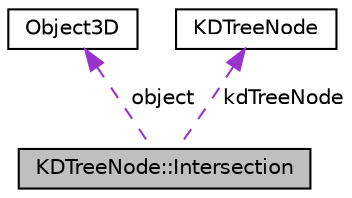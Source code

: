 digraph "KDTreeNode::Intersection"
{
 // INTERACTIVE_SVG=YES
 // LATEX_PDF_SIZE
  edge [fontname="Helvetica",fontsize="10",labelfontname="Helvetica",labelfontsize="10"];
  node [fontname="Helvetica",fontsize="10",shape=record];
  Node1 [label="KDTreeNode::Intersection",height=0.2,width=0.4,color="black", fillcolor="grey75", style="filled", fontcolor="black",tooltip="A struct binding a pointer to an Object3D, a distance, and a pointer to a KDTreeNode."];
  Node2 -> Node1 [dir="back",color="darkorchid3",fontsize="10",style="dashed",label=" object" ,fontname="Helvetica"];
  Node2 [label="Object3D",height=0.2,width=0.4,color="black", fillcolor="white", style="filled",URL="$class_object3_d.html",tooltip="Abstract class for a three-dimentional object."];
  Node3 -> Node1 [dir="back",color="darkorchid3",fontsize="10",style="dashed",label=" kdTreeNode" ,fontname="Helvetica"];
  Node3 [label="KDTreeNode",height=0.2,width=0.4,color="black", fillcolor="white", style="filled",URL="$class_k_d_tree_node.html",tooltip="A node of a k-d tree."];
}
